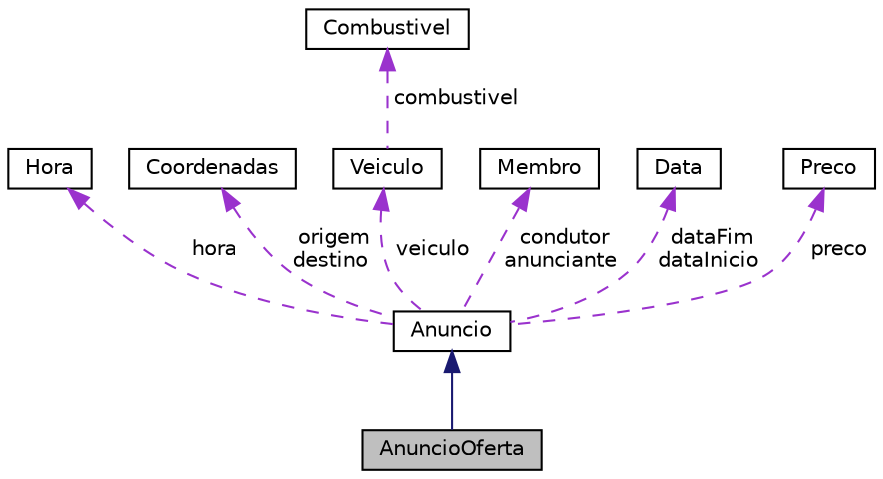 digraph "AnuncioOferta"
{
  edge [fontname="Helvetica",fontsize="10",labelfontname="Helvetica",labelfontsize="10"];
  node [fontname="Helvetica",fontsize="10",shape=record];
  Node1 [label="AnuncioOferta",height=0.2,width=0.4,color="black", fillcolor="grey75", style="filled", fontcolor="black"];
  Node2 -> Node1 [dir="back",color="midnightblue",fontsize="10",style="solid",fontname="Helvetica"];
  Node2 [label="Anuncio",height=0.2,width=0.4,color="black", fillcolor="white", style="filled",URL="$class_anuncio.html"];
  Node3 -> Node2 [dir="back",color="darkorchid3",fontsize="10",style="dashed",label=" hora" ,fontname="Helvetica"];
  Node3 [label="Hora",height=0.2,width=0.4,color="black", fillcolor="white", style="filled",URL="$class_hora.html"];
  Node4 -> Node2 [dir="back",color="darkorchid3",fontsize="10",style="dashed",label=" origem\ndestino" ,fontname="Helvetica"];
  Node4 [label="Coordenadas",height=0.2,width=0.4,color="black", fillcolor="white", style="filled",URL="$class_coordenadas.html"];
  Node5 -> Node2 [dir="back",color="darkorchid3",fontsize="10",style="dashed",label=" veiculo" ,fontname="Helvetica"];
  Node5 [label="Veiculo",height=0.2,width=0.4,color="black", fillcolor="white", style="filled",URL="$class_veiculo.html"];
  Node6 -> Node5 [dir="back",color="darkorchid3",fontsize="10",style="dashed",label=" combustivel" ,fontname="Helvetica"];
  Node6 [label="Combustivel",height=0.2,width=0.4,color="black", fillcolor="white", style="filled",URL="$class_combustivel.html"];
  Node7 -> Node2 [dir="back",color="darkorchid3",fontsize="10",style="dashed",label=" condutor\nanunciante" ,fontname="Helvetica"];
  Node7 [label="Membro",height=0.2,width=0.4,color="black", fillcolor="white", style="filled",URL="$class_membro.html"];
  Node8 -> Node2 [dir="back",color="darkorchid3",fontsize="10",style="dashed",label=" dataFim\ndataInicio" ,fontname="Helvetica"];
  Node8 [label="Data",height=0.2,width=0.4,color="black", fillcolor="white", style="filled",URL="$class_data.html"];
  Node9 -> Node2 [dir="back",color="darkorchid3",fontsize="10",style="dashed",label=" preco" ,fontname="Helvetica"];
  Node9 [label="Preco",height=0.2,width=0.4,color="black", fillcolor="white", style="filled",URL="$class_preco.html"];
}
